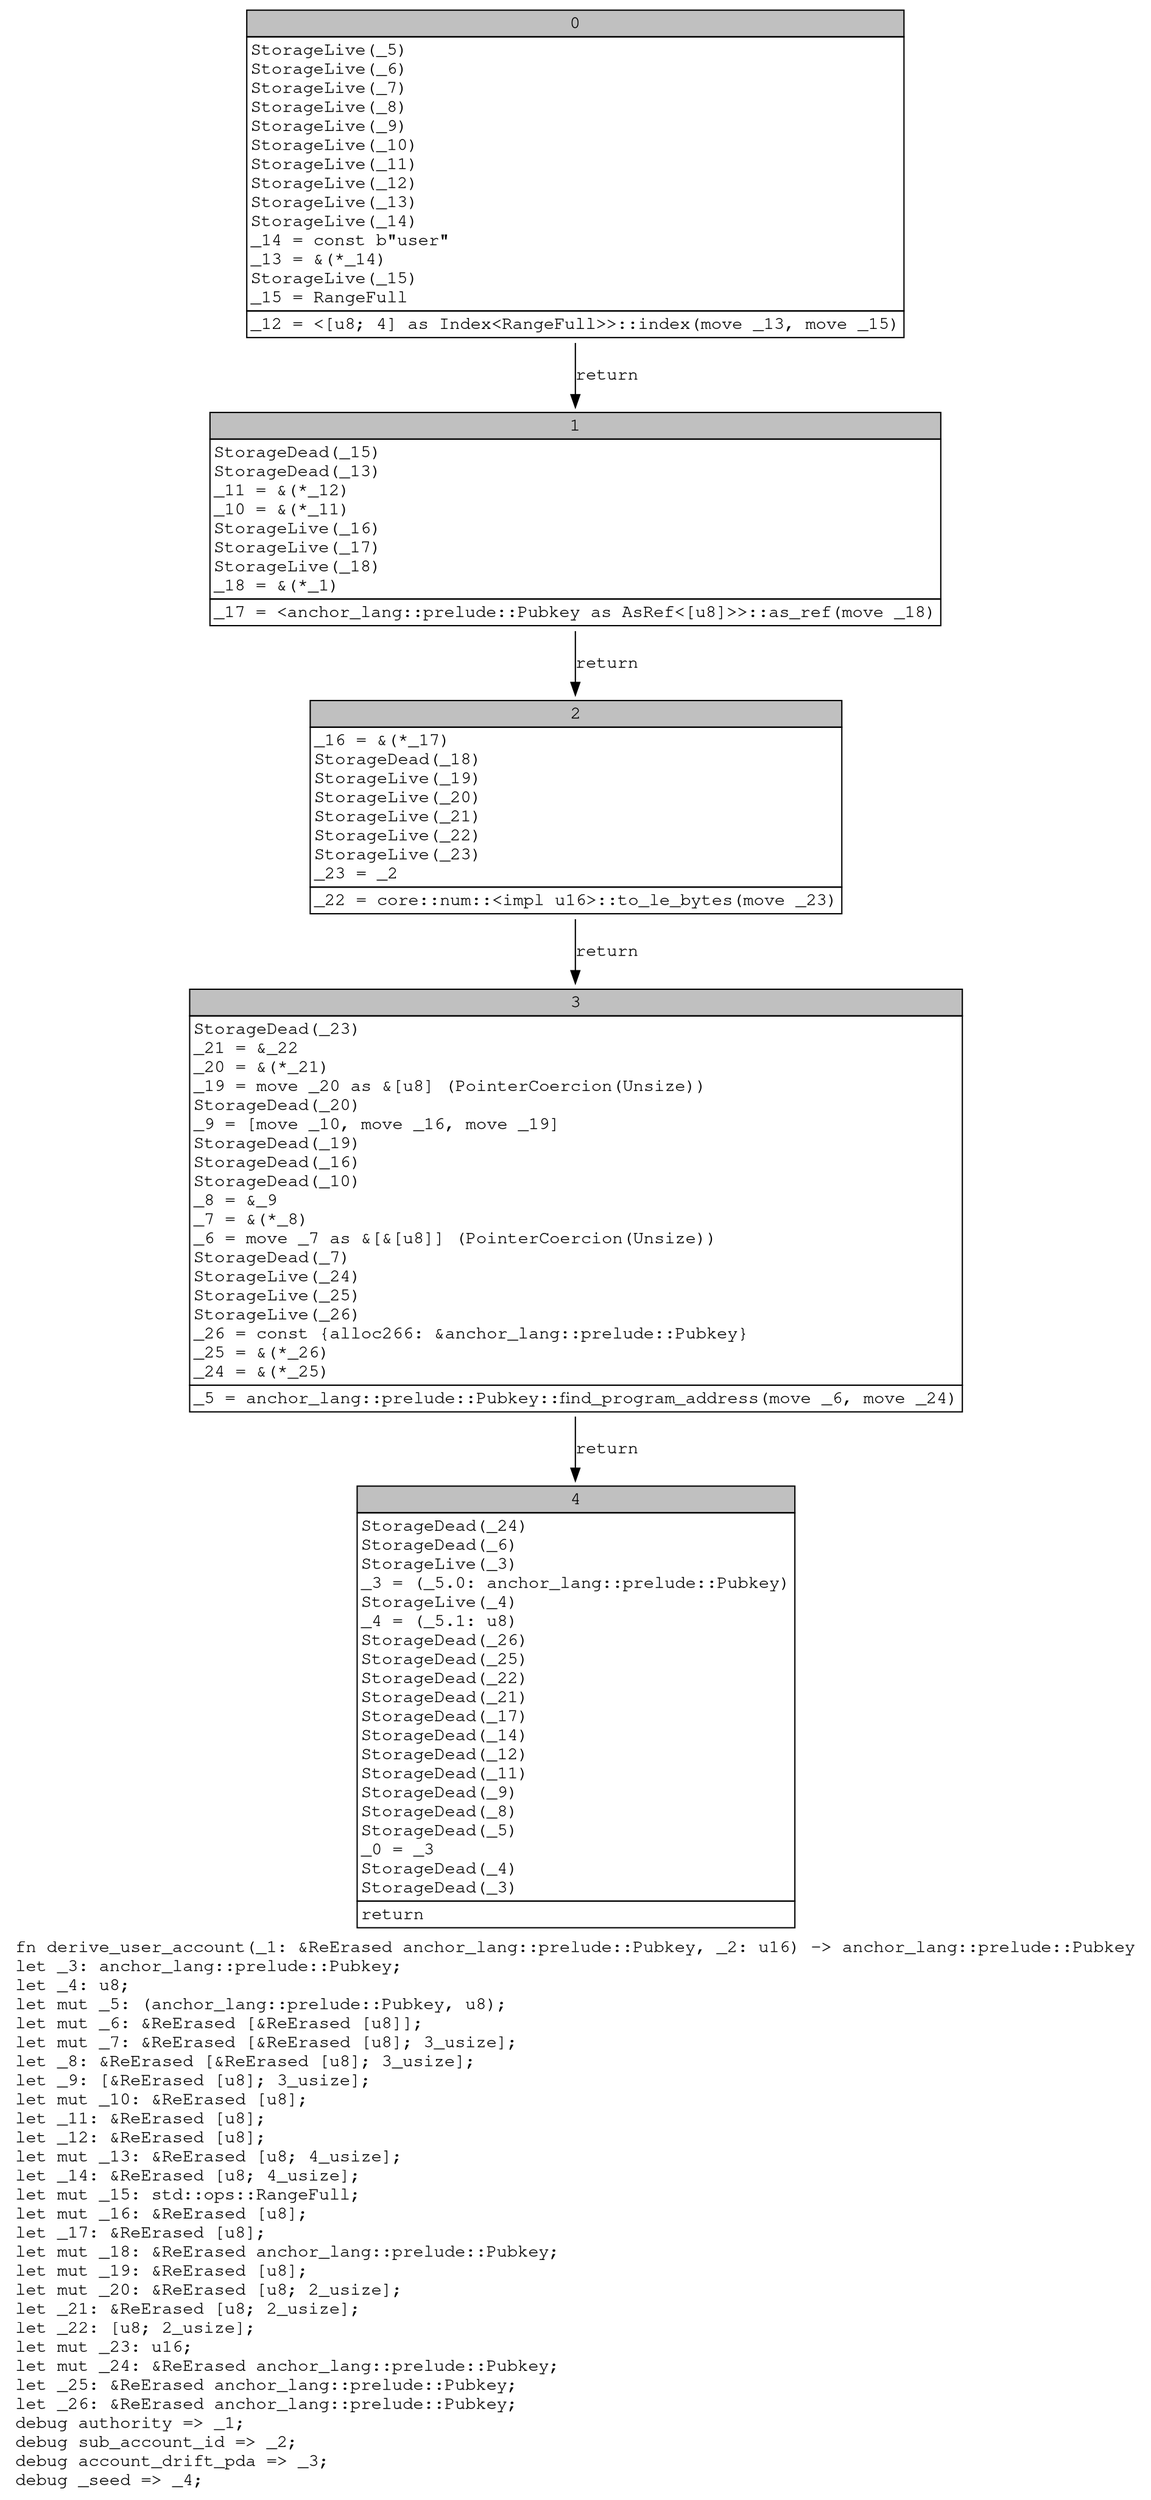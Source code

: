 digraph Mir_0_4329 {
    graph [fontname="Courier, monospace"];
    node [fontname="Courier, monospace"];
    edge [fontname="Courier, monospace"];
    label=<fn derive_user_account(_1: &amp;ReErased anchor_lang::prelude::Pubkey, _2: u16) -&gt; anchor_lang::prelude::Pubkey<br align="left"/>let _3: anchor_lang::prelude::Pubkey;<br align="left"/>let _4: u8;<br align="left"/>let mut _5: (anchor_lang::prelude::Pubkey, u8);<br align="left"/>let mut _6: &amp;ReErased [&amp;ReErased [u8]];<br align="left"/>let mut _7: &amp;ReErased [&amp;ReErased [u8]; 3_usize];<br align="left"/>let _8: &amp;ReErased [&amp;ReErased [u8]; 3_usize];<br align="left"/>let _9: [&amp;ReErased [u8]; 3_usize];<br align="left"/>let mut _10: &amp;ReErased [u8];<br align="left"/>let _11: &amp;ReErased [u8];<br align="left"/>let _12: &amp;ReErased [u8];<br align="left"/>let mut _13: &amp;ReErased [u8; 4_usize];<br align="left"/>let _14: &amp;ReErased [u8; 4_usize];<br align="left"/>let mut _15: std::ops::RangeFull;<br align="left"/>let mut _16: &amp;ReErased [u8];<br align="left"/>let _17: &amp;ReErased [u8];<br align="left"/>let mut _18: &amp;ReErased anchor_lang::prelude::Pubkey;<br align="left"/>let mut _19: &amp;ReErased [u8];<br align="left"/>let mut _20: &amp;ReErased [u8; 2_usize];<br align="left"/>let _21: &amp;ReErased [u8; 2_usize];<br align="left"/>let _22: [u8; 2_usize];<br align="left"/>let mut _23: u16;<br align="left"/>let mut _24: &amp;ReErased anchor_lang::prelude::Pubkey;<br align="left"/>let _25: &amp;ReErased anchor_lang::prelude::Pubkey;<br align="left"/>let _26: &amp;ReErased anchor_lang::prelude::Pubkey;<br align="left"/>debug authority =&gt; _1;<br align="left"/>debug sub_account_id =&gt; _2;<br align="left"/>debug account_drift_pda =&gt; _3;<br align="left"/>debug _seed =&gt; _4;<br align="left"/>>;
    bb0__0_4329 [shape="none", label=<<table border="0" cellborder="1" cellspacing="0"><tr><td bgcolor="gray" align="center" colspan="1">0</td></tr><tr><td align="left" balign="left">StorageLive(_5)<br/>StorageLive(_6)<br/>StorageLive(_7)<br/>StorageLive(_8)<br/>StorageLive(_9)<br/>StorageLive(_10)<br/>StorageLive(_11)<br/>StorageLive(_12)<br/>StorageLive(_13)<br/>StorageLive(_14)<br/>_14 = const b&quot;user&quot;<br/>_13 = &amp;(*_14)<br/>StorageLive(_15)<br/>_15 = RangeFull<br/></td></tr><tr><td align="left">_12 = &lt;[u8; 4] as Index&lt;RangeFull&gt;&gt;::index(move _13, move _15)</td></tr></table>>];
    bb1__0_4329 [shape="none", label=<<table border="0" cellborder="1" cellspacing="0"><tr><td bgcolor="gray" align="center" colspan="1">1</td></tr><tr><td align="left" balign="left">StorageDead(_15)<br/>StorageDead(_13)<br/>_11 = &amp;(*_12)<br/>_10 = &amp;(*_11)<br/>StorageLive(_16)<br/>StorageLive(_17)<br/>StorageLive(_18)<br/>_18 = &amp;(*_1)<br/></td></tr><tr><td align="left">_17 = &lt;anchor_lang::prelude::Pubkey as AsRef&lt;[u8]&gt;&gt;::as_ref(move _18)</td></tr></table>>];
    bb2__0_4329 [shape="none", label=<<table border="0" cellborder="1" cellspacing="0"><tr><td bgcolor="gray" align="center" colspan="1">2</td></tr><tr><td align="left" balign="left">_16 = &amp;(*_17)<br/>StorageDead(_18)<br/>StorageLive(_19)<br/>StorageLive(_20)<br/>StorageLive(_21)<br/>StorageLive(_22)<br/>StorageLive(_23)<br/>_23 = _2<br/></td></tr><tr><td align="left">_22 = core::num::&lt;impl u16&gt;::to_le_bytes(move _23)</td></tr></table>>];
    bb3__0_4329 [shape="none", label=<<table border="0" cellborder="1" cellspacing="0"><tr><td bgcolor="gray" align="center" colspan="1">3</td></tr><tr><td align="left" balign="left">StorageDead(_23)<br/>_21 = &amp;_22<br/>_20 = &amp;(*_21)<br/>_19 = move _20 as &amp;[u8] (PointerCoercion(Unsize))<br/>StorageDead(_20)<br/>_9 = [move _10, move _16, move _19]<br/>StorageDead(_19)<br/>StorageDead(_16)<br/>StorageDead(_10)<br/>_8 = &amp;_9<br/>_7 = &amp;(*_8)<br/>_6 = move _7 as &amp;[&amp;[u8]] (PointerCoercion(Unsize))<br/>StorageDead(_7)<br/>StorageLive(_24)<br/>StorageLive(_25)<br/>StorageLive(_26)<br/>_26 = const {alloc266: &amp;anchor_lang::prelude::Pubkey}<br/>_25 = &amp;(*_26)<br/>_24 = &amp;(*_25)<br/></td></tr><tr><td align="left">_5 = anchor_lang::prelude::Pubkey::find_program_address(move _6, move _24)</td></tr></table>>];
    bb4__0_4329 [shape="none", label=<<table border="0" cellborder="1" cellspacing="0"><tr><td bgcolor="gray" align="center" colspan="1">4</td></tr><tr><td align="left" balign="left">StorageDead(_24)<br/>StorageDead(_6)<br/>StorageLive(_3)<br/>_3 = (_5.0: anchor_lang::prelude::Pubkey)<br/>StorageLive(_4)<br/>_4 = (_5.1: u8)<br/>StorageDead(_26)<br/>StorageDead(_25)<br/>StorageDead(_22)<br/>StorageDead(_21)<br/>StorageDead(_17)<br/>StorageDead(_14)<br/>StorageDead(_12)<br/>StorageDead(_11)<br/>StorageDead(_9)<br/>StorageDead(_8)<br/>StorageDead(_5)<br/>_0 = _3<br/>StorageDead(_4)<br/>StorageDead(_3)<br/></td></tr><tr><td align="left">return</td></tr></table>>];
    bb0__0_4329 -> bb1__0_4329 [label="return"];
    bb1__0_4329 -> bb2__0_4329 [label="return"];
    bb2__0_4329 -> bb3__0_4329 [label="return"];
    bb3__0_4329 -> bb4__0_4329 [label="return"];
}
